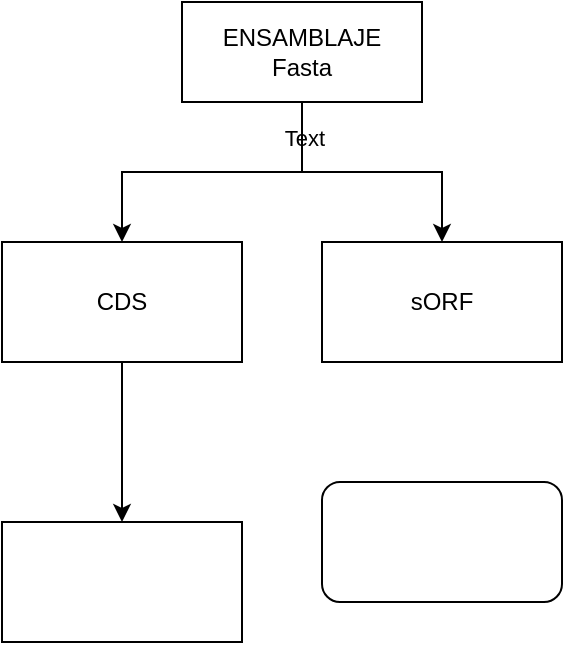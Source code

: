 <mxfile version="24.0.7" type="github">
  <diagram name="Página-1" id="lsY_AHojMyWDu4EsEvxC">
    <mxGraphModel dx="1106" dy="613" grid="1" gridSize="10" guides="1" tooltips="1" connect="1" arrows="1" fold="1" page="1" pageScale="1" pageWidth="850" pageHeight="1100" math="0" shadow="0">
      <root>
        <mxCell id="0" />
        <mxCell id="1" parent="0" />
        <mxCell id="PLAqqT9fA4ukugUgmhYn-4" value="" style="edgeStyle=orthogonalEdgeStyle;rounded=0;orthogonalLoop=1;jettySize=auto;html=1;" parent="1" source="PLAqqT9fA4ukugUgmhYn-1" target="PLAqqT9fA4ukugUgmhYn-3" edge="1">
          <mxGeometry relative="1" as="geometry" />
        </mxCell>
        <mxCell id="PLAqqT9fA4ukugUgmhYn-10" value="Text" style="edgeLabel;html=1;align=center;verticalAlign=middle;resizable=0;points=[];" parent="PLAqqT9fA4ukugUgmhYn-4" vertex="1" connectable="0">
          <mxGeometry x="-0.775" y="1" relative="1" as="geometry">
            <mxPoint as="offset" />
          </mxGeometry>
        </mxCell>
        <mxCell id="PLAqqT9fA4ukugUgmhYn-11" style="edgeStyle=orthogonalEdgeStyle;rounded=0;orthogonalLoop=1;jettySize=auto;html=1;entryX=0.5;entryY=0;entryDx=0;entryDy=0;" parent="1" source="PLAqqT9fA4ukugUgmhYn-1" target="PLAqqT9fA4ukugUgmhYn-7" edge="1">
          <mxGeometry relative="1" as="geometry">
            <mxPoint x="430" y="120" as="targetPoint" />
          </mxGeometry>
        </mxCell>
        <mxCell id="PLAqqT9fA4ukugUgmhYn-1" value="ENSAMBLAJE&lt;br&gt;Fasta" style="rounded=0;whiteSpace=wrap;html=1;" parent="1" vertex="1">
          <mxGeometry x="330" y="40" width="120" height="50" as="geometry" />
        </mxCell>
        <mxCell id="PLAqqT9fA4ukugUgmhYn-13" value="" style="edgeStyle=orthogonalEdgeStyle;rounded=0;orthogonalLoop=1;jettySize=auto;html=1;" parent="1" source="PLAqqT9fA4ukugUgmhYn-3" target="PLAqqT9fA4ukugUgmhYn-12" edge="1">
          <mxGeometry relative="1" as="geometry" />
        </mxCell>
        <mxCell id="PLAqqT9fA4ukugUgmhYn-3" value="CDS" style="whiteSpace=wrap;html=1;rounded=0;" parent="1" vertex="1">
          <mxGeometry x="240" y="160" width="120" height="60" as="geometry" />
        </mxCell>
        <mxCell id="PLAqqT9fA4ukugUgmhYn-7" value="sORF" style="whiteSpace=wrap;html=1;rounded=0;" parent="1" vertex="1">
          <mxGeometry x="400" y="160" width="120" height="60" as="geometry" />
        </mxCell>
        <mxCell id="PLAqqT9fA4ukugUgmhYn-12" value="" style="rounded=0;whiteSpace=wrap;html=1;" parent="1" vertex="1">
          <mxGeometry x="240" y="300" width="120" height="60" as="geometry" />
        </mxCell>
        <mxCell id="0k39_keqmSAFUSxoz9Lg-1" value="" style="rounded=1;whiteSpace=wrap;html=1;" vertex="1" parent="1">
          <mxGeometry x="400" y="280" width="120" height="60" as="geometry" />
        </mxCell>
      </root>
    </mxGraphModel>
  </diagram>
</mxfile>
